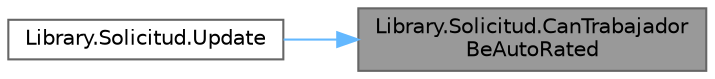 digraph "Library.Solicitud.CanTrabajadorBeAutoRated"
{
 // INTERACTIVE_SVG=YES
 // LATEX_PDF_SIZE
  bgcolor="transparent";
  edge [fontname=Helvetica,fontsize=10,labelfontname=Helvetica,labelfontsize=10];
  node [fontname=Helvetica,fontsize=10,shape=box,height=0.2,width=0.4];
  rankdir="RL";
  Node1 [label="Library.Solicitud.CanTrabajador\lBeAutoRated",height=0.2,width=0.4,color="gray40", fillcolor="grey60", style="filled", fontcolor="black",tooltip="Compara la fecha actual con la fecha límite para calificar."];
  Node1 -> Node2 [dir="back",color="steelblue1",style="solid"];
  Node2 [label="Library.Solicitud.Update",height=0.2,width=0.4,color="grey40", fillcolor="white", style="filled",URL="$classLibrary_1_1Solicitud.html#a2b9a4efefd35c16aca1099d7997c286e",tooltip="Método para actualizar una calificación en caso que se haga dentro del plazo. Si excede la fecha lími..."];
}
